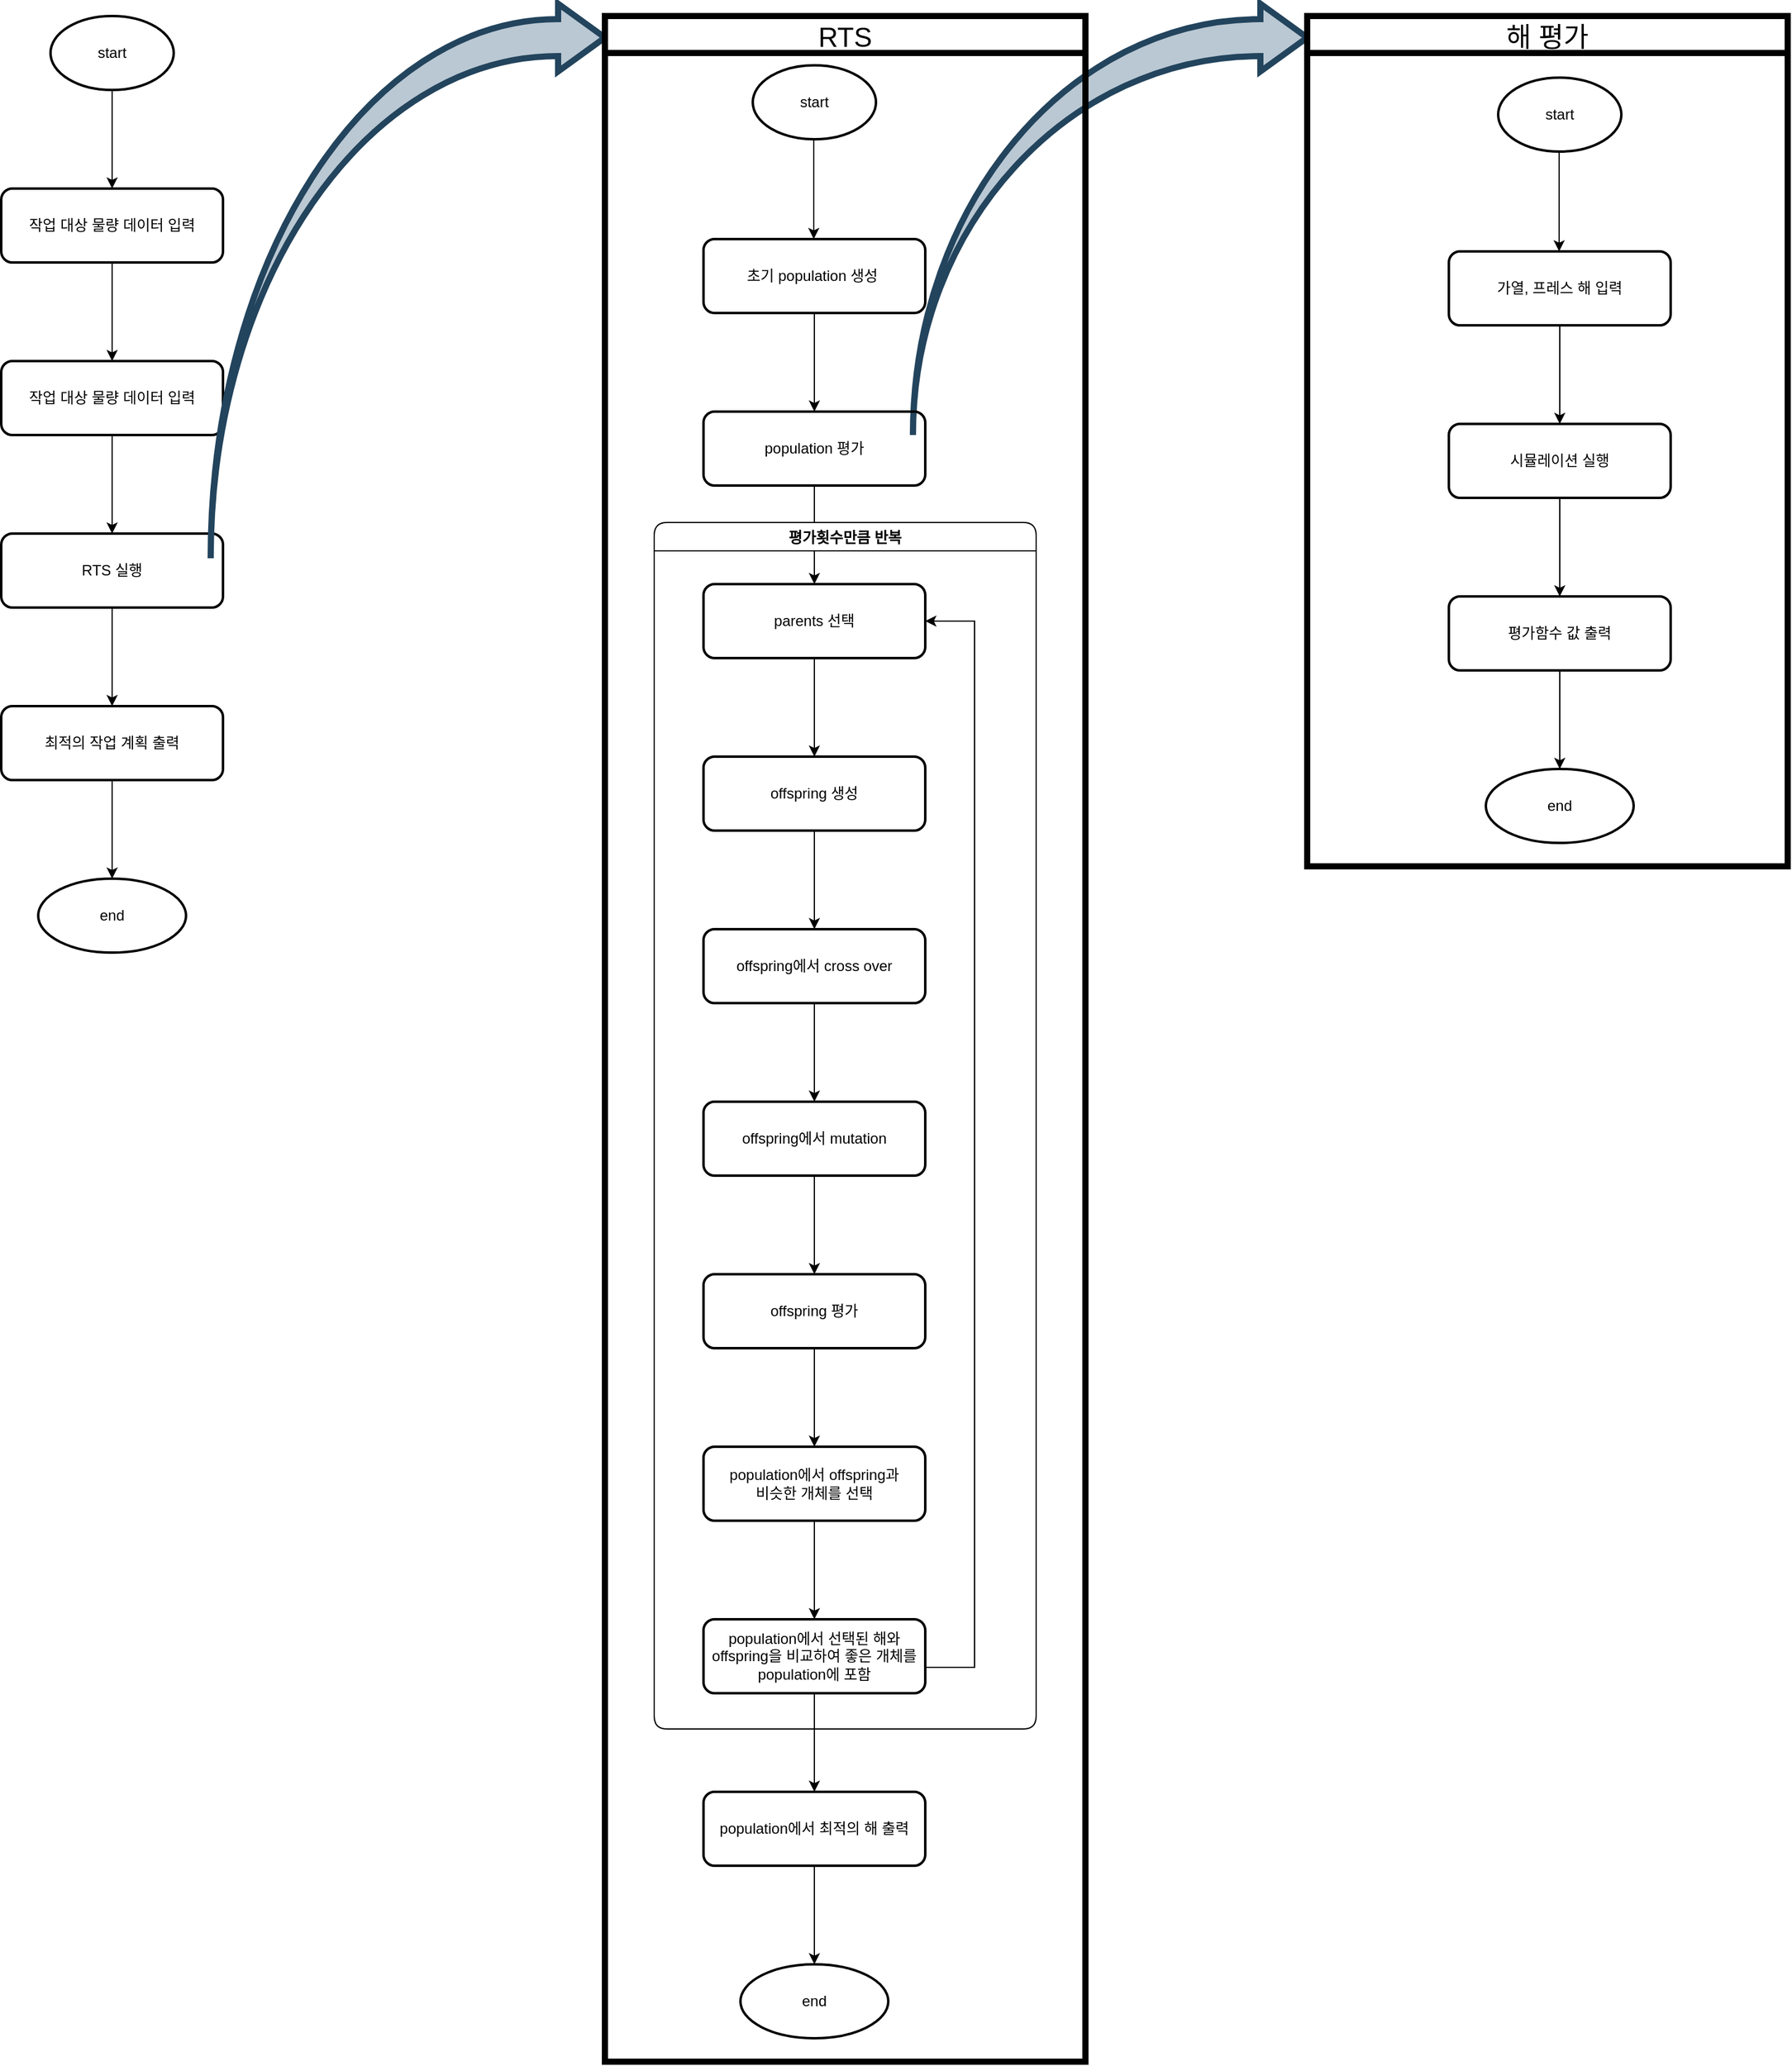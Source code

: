 <mxfile version="15.5.2" type="github">
  <diagram id="fW7LUWNkY5o2Ss0ZAoLt" name="Page-1">
    <mxGraphModel dx="2026" dy="1117" grid="1" gridSize="10" guides="1" tooltips="1" connect="1" arrows="1" fold="1" page="1" pageScale="1" pageWidth="827" pageHeight="1169" math="0" shadow="0">
      <root>
        <mxCell id="0" />
        <mxCell id="1" parent="0" />
        <mxCell id="fRPxh2oKRWq0fPCIgvZK-139" value="" style="edgeStyle=orthogonalEdgeStyle;rounded=0;orthogonalLoop=1;jettySize=auto;html=1;strokeColor=#000000;" parent="1" source="fRPxh2oKRWq0fPCIgvZK-104" target="fRPxh2oKRWq0fPCIgvZK-138" edge="1">
          <mxGeometry relative="1" as="geometry" />
        </mxCell>
        <mxCell id="fRPxh2oKRWq0fPCIgvZK-104" value="start" style="strokeWidth=2;html=1;shape=mxgraph.flowchart.start_1;whiteSpace=wrap;rounded=0;shadow=0;glass=0;sketch=0;fillColor=none;" parent="1" vertex="1">
          <mxGeometry x="70" y="20" width="100" height="60" as="geometry" />
        </mxCell>
        <mxCell id="fRPxh2oKRWq0fPCIgvZK-120" value="" style="edgeStyle=orthogonalEdgeStyle;rounded=0;orthogonalLoop=1;jettySize=auto;html=1;strokeColor=#000000;endArrow=none;" parent="1" edge="1">
          <mxGeometry relative="1" as="geometry">
            <mxPoint x="120" y="320" as="sourcePoint" />
            <mxPoint x="120" y="320" as="targetPoint" />
          </mxGeometry>
        </mxCell>
        <mxCell id="fRPxh2oKRWq0fPCIgvZK-141" value="" style="edgeStyle=orthogonalEdgeStyle;rounded=0;orthogonalLoop=1;jettySize=auto;html=1;strokeColor=#000000;" parent="1" source="fRPxh2oKRWq0fPCIgvZK-138" target="fRPxh2oKRWq0fPCIgvZK-140" edge="1">
          <mxGeometry relative="1" as="geometry" />
        </mxCell>
        <mxCell id="fRPxh2oKRWq0fPCIgvZK-138" value="작업 대상 물량 데이터 입력" style="whiteSpace=wrap;html=1;rounded=1;shadow=0;strokeWidth=2;fillColor=none;glass=0;sketch=0;" parent="1" vertex="1">
          <mxGeometry x="30" y="160" width="180" height="60" as="geometry" />
        </mxCell>
        <mxCell id="v-17-OC-P9FDrguMw_rc-5" value="" style="edgeStyle=orthogonalEdgeStyle;rounded=0;orthogonalLoop=1;jettySize=auto;html=1;" edge="1" parent="1" source="fRPxh2oKRWq0fPCIgvZK-140" target="v-17-OC-P9FDrguMw_rc-4">
          <mxGeometry relative="1" as="geometry" />
        </mxCell>
        <mxCell id="fRPxh2oKRWq0fPCIgvZK-140" value="작업 대상 물량 데이터 입력" style="whiteSpace=wrap;html=1;rounded=1;shadow=0;strokeWidth=2;fillColor=none;glass=0;sketch=0;" parent="1" vertex="1">
          <mxGeometry x="30" y="300" width="180" height="60" as="geometry" />
        </mxCell>
        <mxCell id="v-17-OC-P9FDrguMw_rc-8" value="" style="edgeStyle=orthogonalEdgeStyle;rounded=0;orthogonalLoop=1;jettySize=auto;html=1;" edge="1" parent="1" source="v-17-OC-P9FDrguMw_rc-4" target="v-17-OC-P9FDrguMw_rc-7">
          <mxGeometry relative="1" as="geometry" />
        </mxCell>
        <mxCell id="v-17-OC-P9FDrguMw_rc-4" value="RTS 실행" style="whiteSpace=wrap;html=1;rounded=1;shadow=0;strokeWidth=2;fillColor=none;glass=0;sketch=0;" vertex="1" parent="1">
          <mxGeometry x="30" y="440" width="180" height="60" as="geometry" />
        </mxCell>
        <mxCell id="v-17-OC-P9FDrguMw_rc-10" value="" style="edgeStyle=orthogonalEdgeStyle;rounded=0;orthogonalLoop=1;jettySize=auto;html=1;" edge="1" parent="1" source="v-17-OC-P9FDrguMw_rc-7" target="v-17-OC-P9FDrguMw_rc-9">
          <mxGeometry relative="1" as="geometry" />
        </mxCell>
        <mxCell id="v-17-OC-P9FDrguMw_rc-7" value="최적의 작업 계획 출력" style="whiteSpace=wrap;html=1;rounded=1;shadow=0;strokeWidth=2;fillColor=none;glass=0;sketch=0;" vertex="1" parent="1">
          <mxGeometry x="30" y="580" width="180" height="60" as="geometry" />
        </mxCell>
        <mxCell id="v-17-OC-P9FDrguMw_rc-9" value="end" style="ellipse;whiteSpace=wrap;html=1;rounded=1;shadow=0;strokeWidth=2;fillColor=none;glass=0;sketch=0;" vertex="1" parent="1">
          <mxGeometry x="60" y="720" width="120" height="60" as="geometry" />
        </mxCell>
        <mxCell id="v-17-OC-P9FDrguMw_rc-53" value="" style="html=1;shadow=0;dashed=0;align=center;verticalAlign=middle;shape=mxgraph.arrows2.jumpInArrow;dy=15;dx=38;arrowHead=55;rounded=1;strokeWidth=5;fillColor=#bac8d3;strokeColor=#23445d;" vertex="1" parent="1">
          <mxGeometry x="200" y="10" width="320" height="450" as="geometry" />
        </mxCell>
        <mxCell id="v-17-OC-P9FDrguMw_rc-68" value="" style="html=1;shadow=0;dashed=0;align=center;verticalAlign=middle;shape=mxgraph.arrows2.jumpInArrow;dy=15;dx=38;arrowHead=55;rounded=1;strokeWidth=5;fillColor=#bac8d3;strokeColor=#23445d;" vertex="1" parent="1">
          <mxGeometry x="770" y="10" width="320" height="350" as="geometry" />
        </mxCell>
        <mxCell id="v-17-OC-P9FDrguMw_rc-75" value="RTS" style="swimlane;fontStyle=0;childLayout=stackLayout;horizontal=1;startSize=30;horizontalStack=0;resizeParent=1;resizeParentMax=0;resizeLast=0;collapsible=1;marginBottom=0;align=center;fontSize=22;rounded=0;strokeWidth=5;swimlaneLine=1;" vertex="1" parent="1">
          <mxGeometry x="520" y="20" width="390" height="1660" as="geometry" />
        </mxCell>
        <mxCell id="v-17-OC-P9FDrguMw_rc-34" value="" style="edgeStyle=orthogonalEdgeStyle;rounded=0;orthogonalLoop=1;jettySize=auto;html=1;shadow=0;" edge="1" parent="1" source="v-17-OC-P9FDrguMw_rc-14">
          <mxGeometry x="520" y="50" as="geometry">
            <mxPoint x="690" y="451" as="targetPoint" />
          </mxGeometry>
        </mxCell>
        <mxCell id="v-17-OC-P9FDrguMw_rc-14" value="population 평가" style="whiteSpace=wrap;html=1;rounded=1;shadow=0;strokeWidth=2;fillColor=none;glass=0;sketch=0;" vertex="1" parent="1">
          <mxGeometry x="600" y="341" width="180" height="60" as="geometry" />
        </mxCell>
        <mxCell id="v-17-OC-P9FDrguMw_rc-16" value="parents 선택" style="whiteSpace=wrap;html=1;rounded=1;shadow=0;strokeWidth=2;fillColor=none;glass=0;sketch=0;" vertex="1" parent="1">
          <mxGeometry x="600" y="481" width="180" height="60" as="geometry" />
        </mxCell>
        <mxCell id="v-17-OC-P9FDrguMw_rc-17" value="" style="edgeStyle=orthogonalEdgeStyle;rounded=0;orthogonalLoop=1;jettySize=auto;html=1;" edge="1" parent="1" source="v-17-OC-P9FDrguMw_rc-14" target="v-17-OC-P9FDrguMw_rc-16">
          <mxGeometry x="520" y="50" as="geometry" />
        </mxCell>
        <mxCell id="v-17-OC-P9FDrguMw_rc-20" value="offspring 생성" style="whiteSpace=wrap;html=1;rounded=1;shadow=0;strokeWidth=2;fillColor=none;glass=0;sketch=0;" vertex="1" parent="1">
          <mxGeometry x="600" y="621" width="180" height="60" as="geometry" />
        </mxCell>
        <mxCell id="v-17-OC-P9FDrguMw_rc-21" value="" style="edgeStyle=orthogonalEdgeStyle;rounded=0;orthogonalLoop=1;jettySize=auto;html=1;" edge="1" parent="1" source="v-17-OC-P9FDrguMw_rc-16" target="v-17-OC-P9FDrguMw_rc-20">
          <mxGeometry x="520" y="50" as="geometry" />
        </mxCell>
        <mxCell id="v-17-OC-P9FDrguMw_rc-22" value="offspring에서 cross over" style="whiteSpace=wrap;html=1;rounded=1;shadow=0;strokeWidth=2;fillColor=none;glass=0;sketch=0;" vertex="1" parent="1">
          <mxGeometry x="600" y="761" width="180" height="60" as="geometry" />
        </mxCell>
        <mxCell id="v-17-OC-P9FDrguMw_rc-23" value="" style="edgeStyle=orthogonalEdgeStyle;rounded=0;orthogonalLoop=1;jettySize=auto;html=1;" edge="1" parent="1" source="v-17-OC-P9FDrguMw_rc-20" target="v-17-OC-P9FDrguMw_rc-22">
          <mxGeometry x="520" y="50" as="geometry" />
        </mxCell>
        <mxCell id="v-17-OC-P9FDrguMw_rc-24" value="offspring에서 mutation" style="whiteSpace=wrap;html=1;rounded=1;shadow=0;strokeWidth=2;fillColor=none;glass=0;sketch=0;" vertex="1" parent="1">
          <mxGeometry x="600" y="901" width="180" height="60" as="geometry" />
        </mxCell>
        <mxCell id="v-17-OC-P9FDrguMw_rc-25" value="" style="edgeStyle=orthogonalEdgeStyle;rounded=0;orthogonalLoop=1;jettySize=auto;html=1;" edge="1" parent="1" source="v-17-OC-P9FDrguMw_rc-22" target="v-17-OC-P9FDrguMw_rc-24">
          <mxGeometry x="520" y="50" as="geometry" />
        </mxCell>
        <mxCell id="v-17-OC-P9FDrguMw_rc-32" value="" style="edgeStyle=orthogonalEdgeStyle;rounded=0;orthogonalLoop=1;jettySize=auto;html=1;entryX=1;entryY=0.5;entryDx=0;entryDy=0;shadow=0;exitX=1;exitY=0.75;exitDx=0;exitDy=0;" edge="1" parent="1" source="v-17-OC-P9FDrguMw_rc-41" target="v-17-OC-P9FDrguMw_rc-16">
          <mxGeometry x="520" y="50" as="geometry">
            <mxPoint x="820" y="511" as="targetPoint" />
            <Array as="points">
              <mxPoint x="780" y="1360" />
              <mxPoint x="820" y="1360" />
              <mxPoint x="820" y="511" />
            </Array>
          </mxGeometry>
        </mxCell>
        <mxCell id="v-17-OC-P9FDrguMw_rc-26" value="offspring 평가" style="whiteSpace=wrap;html=1;rounded=1;shadow=0;strokeWidth=2;fillColor=none;glass=0;sketch=0;" vertex="1" parent="1">
          <mxGeometry x="600" y="1041" width="180" height="60" as="geometry" />
        </mxCell>
        <mxCell id="v-17-OC-P9FDrguMw_rc-27" value="" style="edgeStyle=orthogonalEdgeStyle;rounded=0;orthogonalLoop=1;jettySize=auto;html=1;" edge="1" parent="1" source="v-17-OC-P9FDrguMw_rc-24" target="v-17-OC-P9FDrguMw_rc-26">
          <mxGeometry x="520" y="50" as="geometry" />
        </mxCell>
        <mxCell id="v-17-OC-P9FDrguMw_rc-28" value="평가횟수만큼 반복" style="swimlane;rounded=1;" vertex="1" parent="1">
          <mxGeometry x="560" y="431" width="310" height="979" as="geometry" />
        </mxCell>
        <mxCell id="v-17-OC-P9FDrguMw_rc-29" value="population에서 offspring과&lt;br&gt;비슷한 개체를 선택" style="whiteSpace=wrap;html=1;rounded=1;shadow=0;strokeWidth=2;fillColor=none;glass=0;sketch=0;" vertex="1" parent="1">
          <mxGeometry x="600" y="1181" width="180" height="60" as="geometry" />
        </mxCell>
        <mxCell id="v-17-OC-P9FDrguMw_rc-30" value="" style="edgeStyle=orthogonalEdgeStyle;rounded=0;orthogonalLoop=1;jettySize=auto;html=1;" edge="1" parent="1" source="v-17-OC-P9FDrguMw_rc-26" target="v-17-OC-P9FDrguMw_rc-29">
          <mxGeometry x="520" y="50" as="geometry" />
        </mxCell>
        <mxCell id="v-17-OC-P9FDrguMw_rc-35" value="초기 population 생성&amp;nbsp;" style="whiteSpace=wrap;html=1;rounded=1;shadow=0;strokeWidth=2;fillColor=none;glass=0;sketch=0;" vertex="1" parent="1">
          <mxGeometry x="600" y="201" width="180" height="60" as="geometry" />
        </mxCell>
        <mxCell id="v-17-OC-P9FDrguMw_rc-36" value="" style="edgeStyle=orthogonalEdgeStyle;rounded=0;orthogonalLoop=1;jettySize=auto;html=1;shadow=0;" edge="1" parent="1" source="v-17-OC-P9FDrguMw_rc-35" target="v-17-OC-P9FDrguMw_rc-14">
          <mxGeometry x="520" y="50" as="geometry" />
        </mxCell>
        <mxCell id="v-17-OC-P9FDrguMw_rc-41" value="population에서 선택된 해와 offspring을 비교하여 좋은 개체를 population에 포함" style="whiteSpace=wrap;html=1;rounded=1;shadow=0;strokeWidth=2;fillColor=none;glass=0;sketch=0;" vertex="1" parent="1">
          <mxGeometry x="600" y="1321" width="180" height="60" as="geometry" />
        </mxCell>
        <mxCell id="v-17-OC-P9FDrguMw_rc-42" value="" style="edgeStyle=orthogonalEdgeStyle;rounded=0;orthogonalLoop=1;jettySize=auto;html=1;shadow=0;" edge="1" parent="1" source="v-17-OC-P9FDrguMw_rc-29" target="v-17-OC-P9FDrguMw_rc-41">
          <mxGeometry x="520" y="50" as="geometry" />
        </mxCell>
        <mxCell id="v-17-OC-P9FDrguMw_rc-44" value="population에서 최적의 해 출력" style="whiteSpace=wrap;html=1;rounded=1;shadow=0;strokeWidth=2;fillColor=none;glass=0;sketch=0;" vertex="1" parent="1">
          <mxGeometry x="600" y="1461" width="180" height="60" as="geometry" />
        </mxCell>
        <mxCell id="v-17-OC-P9FDrguMw_rc-45" value="" style="edgeStyle=orthogonalEdgeStyle;rounded=0;orthogonalLoop=1;jettySize=auto;html=1;shadow=0;" edge="1" parent="1" source="v-17-OC-P9FDrguMw_rc-41" target="v-17-OC-P9FDrguMw_rc-44">
          <mxGeometry x="520" y="50" as="geometry" />
        </mxCell>
        <mxCell id="v-17-OC-P9FDrguMw_rc-46" value="end" style="ellipse;whiteSpace=wrap;html=1;rounded=1;shadow=0;strokeWidth=2;fillColor=none;glass=0;sketch=0;" vertex="1" parent="1">
          <mxGeometry x="630" y="1601" width="120" height="60" as="geometry" />
        </mxCell>
        <mxCell id="v-17-OC-P9FDrguMw_rc-47" value="" style="edgeStyle=orthogonalEdgeStyle;rounded=0;orthogonalLoop=1;jettySize=auto;html=1;shadow=0;" edge="1" parent="1" source="v-17-OC-P9FDrguMw_rc-44" target="v-17-OC-P9FDrguMw_rc-46">
          <mxGeometry x="520" y="50" as="geometry" />
        </mxCell>
        <mxCell id="v-17-OC-P9FDrguMw_rc-48" value="start" style="strokeWidth=2;html=1;shape=mxgraph.flowchart.start_1;whiteSpace=wrap;rounded=0;shadow=0;glass=0;sketch=0;fillColor=none;" vertex="1" parent="1">
          <mxGeometry x="640" y="60" width="100" height="60" as="geometry" />
        </mxCell>
        <mxCell id="v-17-OC-P9FDrguMw_rc-50" value="" style="edgeStyle=orthogonalEdgeStyle;rounded=0;orthogonalLoop=1;jettySize=auto;html=1;strokeColor=#000000;" edge="1" parent="1">
          <mxGeometry x="520" y="50" as="geometry">
            <mxPoint x="689.5" y="121" as="sourcePoint" />
            <mxPoint x="689.5" y="201" as="targetPoint" />
          </mxGeometry>
        </mxCell>
        <mxCell id="v-17-OC-P9FDrguMw_rc-54" value="start" style="strokeWidth=2;html=1;shape=mxgraph.flowchart.start_1;whiteSpace=wrap;rounded=0;shadow=0;glass=0;sketch=0;fillColor=none;" vertex="1" parent="1">
          <mxGeometry x="1245" y="70" width="100" height="60" as="geometry" />
        </mxCell>
        <mxCell id="v-17-OC-P9FDrguMw_rc-59" value="" style="edgeStyle=orthogonalEdgeStyle;rounded=0;orthogonalLoop=1;jettySize=auto;html=1;strokeColor=#000000;" edge="1" parent="1">
          <mxGeometry x="1100" y="60" as="geometry">
            <mxPoint x="1294.5" y="131" as="sourcePoint" />
            <mxPoint x="1294.5" y="211" as="targetPoint" />
            <Array as="points">
              <mxPoint x="1295" y="180" />
              <mxPoint x="1295" y="180" />
            </Array>
          </mxGeometry>
        </mxCell>
        <mxCell id="v-17-OC-P9FDrguMw_rc-60" value="가열, 프레스 해 입력" style="whiteSpace=wrap;html=1;rounded=1;shadow=0;strokeWidth=2;fillColor=none;glass=0;sketch=0;" vertex="1" parent="1">
          <mxGeometry x="1205" y="211" width="180" height="60" as="geometry" />
        </mxCell>
        <mxCell id="v-17-OC-P9FDrguMw_rc-61" value="시뮬레이션 실행" style="whiteSpace=wrap;html=1;rounded=1;shadow=0;strokeWidth=2;fillColor=none;glass=0;sketch=0;" vertex="1" parent="1">
          <mxGeometry x="1205" y="351" width="180" height="60" as="geometry" />
        </mxCell>
        <mxCell id="v-17-OC-P9FDrguMw_rc-62" value="" style="edgeStyle=orthogonalEdgeStyle;rounded=0;orthogonalLoop=1;jettySize=auto;html=1;shadow=0;" edge="1" parent="1" source="v-17-OC-P9FDrguMw_rc-60" target="v-17-OC-P9FDrguMw_rc-61">
          <mxGeometry x="1100" y="60" as="geometry" />
        </mxCell>
        <mxCell id="v-17-OC-P9FDrguMw_rc-63" value="평가함수 값 출력" style="whiteSpace=wrap;html=1;rounded=1;shadow=0;strokeWidth=2;fillColor=none;glass=0;sketch=0;" vertex="1" parent="1">
          <mxGeometry x="1205" y="491" width="180" height="60" as="geometry" />
        </mxCell>
        <mxCell id="v-17-OC-P9FDrguMw_rc-64" value="" style="edgeStyle=orthogonalEdgeStyle;rounded=0;orthogonalLoop=1;jettySize=auto;html=1;shadow=0;" edge="1" parent="1" source="v-17-OC-P9FDrguMw_rc-61" target="v-17-OC-P9FDrguMw_rc-63">
          <mxGeometry x="1100" y="60" as="geometry" />
        </mxCell>
        <mxCell id="v-17-OC-P9FDrguMw_rc-65" value="end" style="ellipse;whiteSpace=wrap;html=1;rounded=1;shadow=0;strokeWidth=2;fillColor=none;glass=0;sketch=0;" vertex="1" parent="1">
          <mxGeometry x="1235" y="631" width="120" height="60" as="geometry" />
        </mxCell>
        <mxCell id="v-17-OC-P9FDrguMw_rc-66" value="" style="edgeStyle=orthogonalEdgeStyle;rounded=0;orthogonalLoop=1;jettySize=auto;html=1;shadow=0;" edge="1" parent="1" source="v-17-OC-P9FDrguMw_rc-63" target="v-17-OC-P9FDrguMw_rc-65">
          <mxGeometry x="1100" y="60" as="geometry" />
        </mxCell>
        <mxCell id="v-17-OC-P9FDrguMw_rc-80" value="해 평가" style="swimlane;fontStyle=0;childLayout=stackLayout;horizontal=1;startSize=30;horizontalStack=0;resizeParent=1;resizeParentMax=0;resizeLast=0;collapsible=1;marginBottom=0;align=center;fontSize=22;rounded=0;strokeWidth=5;swimlaneLine=1;" vertex="1" parent="1">
          <mxGeometry x="1090" y="20" width="390" height="690" as="geometry" />
        </mxCell>
      </root>
    </mxGraphModel>
  </diagram>
</mxfile>
